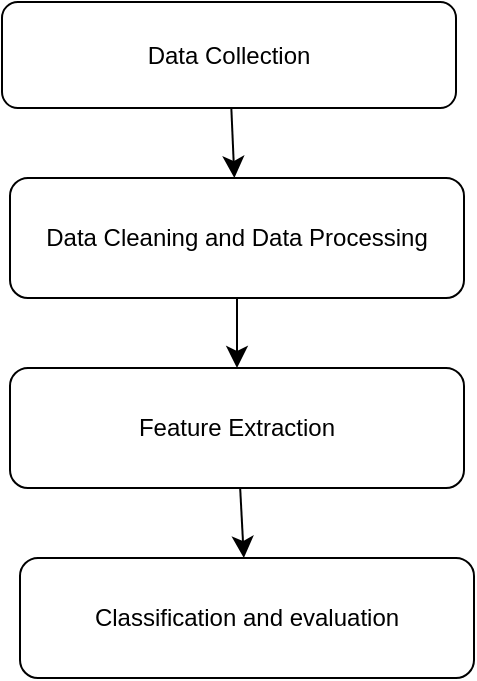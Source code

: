 <mxfile version="24.3.1" type="google">
  <diagram name="Page-1" id="hqxFnk9IVWzy8n4v6rIc">
    <mxGraphModel grid="0" page="0" gridSize="10" guides="1" tooltips="1" connect="1" arrows="1" fold="1" pageScale="1" pageWidth="850" pageHeight="1100" math="0" shadow="0">
      <root>
        <mxCell id="0" />
        <mxCell id="1" parent="0" />
        <mxCell id="BqHjFBenDN5lYGKLvNmr-6" value="" style="edgeStyle=none;curved=1;rounded=0;orthogonalLoop=1;jettySize=auto;html=1;fontSize=12;startSize=8;endSize=8;" edge="1" parent="1" source="BqHjFBenDN5lYGKLvNmr-1" target="BqHjFBenDN5lYGKLvNmr-5">
          <mxGeometry relative="1" as="geometry" />
        </mxCell>
        <mxCell id="BqHjFBenDN5lYGKLvNmr-1" value="Data Collection" style="rounded=1;whiteSpace=wrap;html=1;" vertex="1" parent="1">
          <mxGeometry x="77" y="-78" width="227" height="53" as="geometry" />
        </mxCell>
        <mxCell id="BqHjFBenDN5lYGKLvNmr-9" value="" style="edgeStyle=none;curved=1;rounded=0;orthogonalLoop=1;jettySize=auto;html=1;fontSize=12;startSize=8;endSize=8;" edge="1" parent="1" source="BqHjFBenDN5lYGKLvNmr-5" target="BqHjFBenDN5lYGKLvNmr-8">
          <mxGeometry relative="1" as="geometry" />
        </mxCell>
        <mxCell id="BqHjFBenDN5lYGKLvNmr-5" value="Data Cleaning and Data Processing" style="rounded=1;whiteSpace=wrap;html=1;" vertex="1" parent="1">
          <mxGeometry x="81" y="10" width="227" height="60" as="geometry" />
        </mxCell>
        <mxCell id="BqHjFBenDN5lYGKLvNmr-11" value="" style="edgeStyle=none;curved=1;rounded=0;orthogonalLoop=1;jettySize=auto;html=1;fontSize=12;startSize=8;endSize=8;" edge="1" parent="1" source="BqHjFBenDN5lYGKLvNmr-8" target="BqHjFBenDN5lYGKLvNmr-10">
          <mxGeometry relative="1" as="geometry" />
        </mxCell>
        <mxCell id="BqHjFBenDN5lYGKLvNmr-8" value="Feature Extraction" style="rounded=1;whiteSpace=wrap;html=1;" vertex="1" parent="1">
          <mxGeometry x="81" y="105" width="227" height="60" as="geometry" />
        </mxCell>
        <mxCell id="BqHjFBenDN5lYGKLvNmr-10" value="Classification and evaluation" style="rounded=1;whiteSpace=wrap;html=1;" vertex="1" parent="1">
          <mxGeometry x="86" y="200" width="227" height="60" as="geometry" />
        </mxCell>
      </root>
    </mxGraphModel>
  </diagram>
</mxfile>
